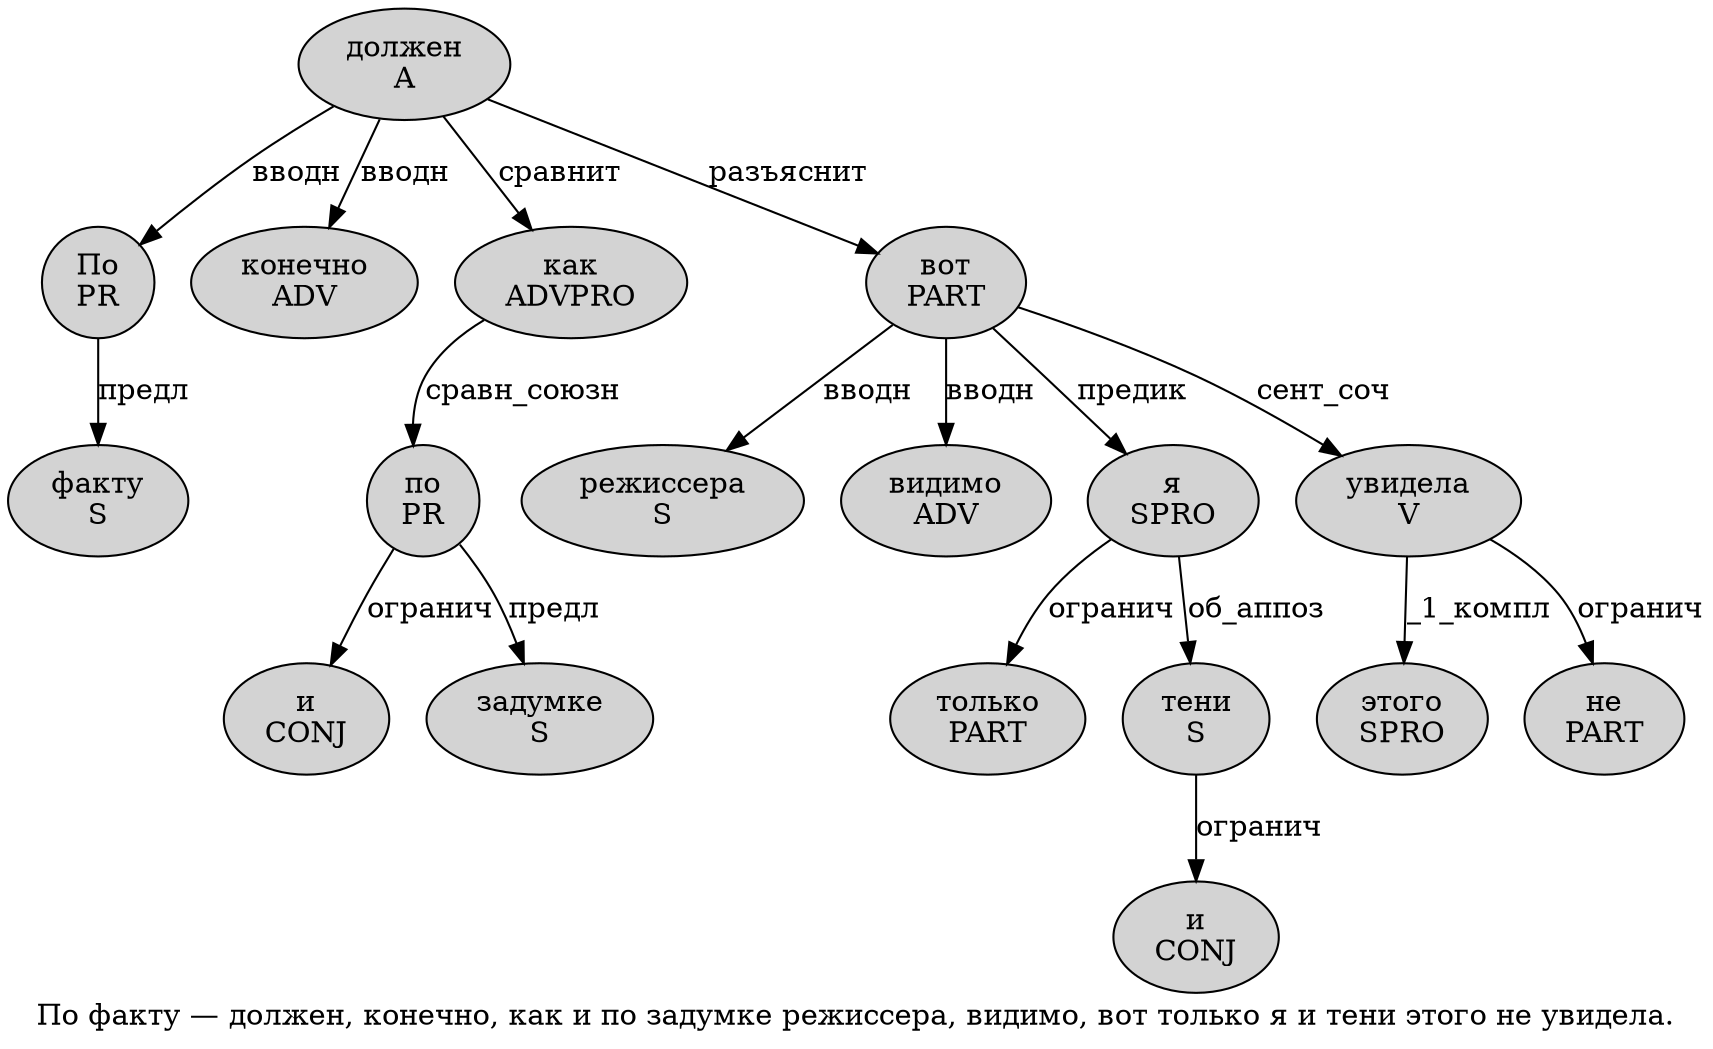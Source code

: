 digraph SENTENCE_4187 {
	graph [label="По факту — должен, конечно, как и по задумке режиссера, видимо, вот только я и тени этого не увидела."]
	node [style=filled]
		0 [label="По
PR" color="" fillcolor=lightgray penwidth=1 shape=ellipse]
		1 [label="факту
S" color="" fillcolor=lightgray penwidth=1 shape=ellipse]
		3 [label="должен
A" color="" fillcolor=lightgray penwidth=1 shape=ellipse]
		5 [label="конечно
ADV" color="" fillcolor=lightgray penwidth=1 shape=ellipse]
		7 [label="как
ADVPRO" color="" fillcolor=lightgray penwidth=1 shape=ellipse]
		8 [label="и
CONJ" color="" fillcolor=lightgray penwidth=1 shape=ellipse]
		9 [label="по
PR" color="" fillcolor=lightgray penwidth=1 shape=ellipse]
		10 [label="задумке
S" color="" fillcolor=lightgray penwidth=1 shape=ellipse]
		11 [label="режиссера
S" color="" fillcolor=lightgray penwidth=1 shape=ellipse]
		13 [label="видимо
ADV" color="" fillcolor=lightgray penwidth=1 shape=ellipse]
		15 [label="вот
PART" color="" fillcolor=lightgray penwidth=1 shape=ellipse]
		16 [label="только
PART" color="" fillcolor=lightgray penwidth=1 shape=ellipse]
		17 [label="я
SPRO" color="" fillcolor=lightgray penwidth=1 shape=ellipse]
		18 [label="и
CONJ" color="" fillcolor=lightgray penwidth=1 shape=ellipse]
		19 [label="тени
S" color="" fillcolor=lightgray penwidth=1 shape=ellipse]
		20 [label="этого
SPRO" color="" fillcolor=lightgray penwidth=1 shape=ellipse]
		21 [label="не
PART" color="" fillcolor=lightgray penwidth=1 shape=ellipse]
		22 [label="увидела
V" color="" fillcolor=lightgray penwidth=1 shape=ellipse]
			15 -> 11 [label="вводн"]
			15 -> 13 [label="вводн"]
			15 -> 17 [label="предик"]
			15 -> 22 [label="сент_соч"]
			9 -> 8 [label="огранич"]
			9 -> 10 [label="предл"]
			3 -> 0 [label="вводн"]
			3 -> 5 [label="вводн"]
			3 -> 7 [label="сравнит"]
			3 -> 15 [label="разъяснит"]
			0 -> 1 [label="предл"]
			17 -> 16 [label="огранич"]
			17 -> 19 [label="об_аппоз"]
			22 -> 20 [label="_1_компл"]
			22 -> 21 [label="огранич"]
			19 -> 18 [label="огранич"]
			7 -> 9 [label="сравн_союзн"]
}